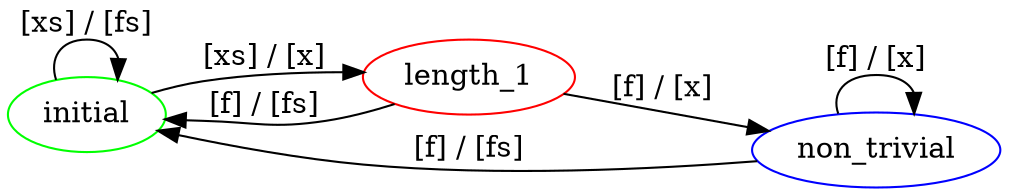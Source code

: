 digraph Map {
  rankdir=LR;
  "initial" [color=green];
  "length_1" [color=red];
  "non_trivial" [color=blue];
  
  "initial" -> "initial" [label="[xs] / [fs]"];
  "initial" -> "length_1" [label="[xs] / [x]"];
  
  "length_1" -> "non_trivial" [label="[f] / [x]"];
  "length_1" -> "initial" [label="[f] / [fs]"];
  
  "non_trivial" -> "initial" [label="[f] / [fs]"];
  "non_trivial" -> "non_trivial" [label="[f] / [x]"];
}
